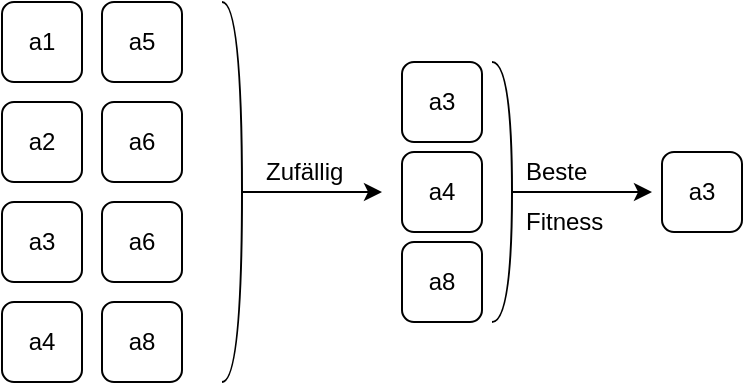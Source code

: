 <mxfile version="11.0.2" type="device"><diagram id="IIB5tf4qKkhBnd9boQSC" name="Page-1"><mxGraphModel dx="474" dy="268" grid="1" gridSize="10" guides="1" tooltips="1" connect="1" arrows="1" fold="1" page="1" pageScale="1" pageWidth="850" pageHeight="1100" math="0" shadow="0"><root><mxCell id="0"/><mxCell id="1" parent="0"/><mxCell id="tfHhS7h5VXMqyHxhfueg-28" value="a1" style="rounded=1;whiteSpace=wrap;html=1;" vertex="1" parent="1"><mxGeometry x="120" y="440" width="40" height="40" as="geometry"/></mxCell><mxCell id="tfHhS7h5VXMqyHxhfueg-29" value="a2" style="rounded=1;whiteSpace=wrap;html=1;" vertex="1" parent="1"><mxGeometry x="120" y="490" width="40" height="40" as="geometry"/></mxCell><mxCell id="tfHhS7h5VXMqyHxhfueg-30" value="a3" style="rounded=1;whiteSpace=wrap;html=1;" vertex="1" parent="1"><mxGeometry x="120" y="540" width="40" height="40" as="geometry"/></mxCell><mxCell id="tfHhS7h5VXMqyHxhfueg-31" value="a5" style="rounded=1;whiteSpace=wrap;html=1;" vertex="1" parent="1"><mxGeometry x="170" y="440" width="40" height="40" as="geometry"/></mxCell><mxCell id="tfHhS7h5VXMqyHxhfueg-32" value="a6" style="rounded=1;whiteSpace=wrap;html=1;" vertex="1" parent="1"><mxGeometry x="170" y="490" width="40" height="40" as="geometry"/></mxCell><mxCell id="tfHhS7h5VXMqyHxhfueg-33" value="a6" style="rounded=1;whiteSpace=wrap;html=1;" vertex="1" parent="1"><mxGeometry x="170" y="540" width="40" height="40" as="geometry"/></mxCell><mxCell id="tfHhS7h5VXMqyHxhfueg-34" value="a4" style="rounded=1;whiteSpace=wrap;html=1;" vertex="1" parent="1"><mxGeometry x="120" y="590" width="40" height="40" as="geometry"/></mxCell><mxCell id="tfHhS7h5VXMqyHxhfueg-35" value="a8" style="rounded=1;whiteSpace=wrap;html=1;" vertex="1" parent="1"><mxGeometry x="170" y="590" width="40" height="40" as="geometry"/></mxCell><mxCell id="tfHhS7h5VXMqyHxhfueg-36" value="" style="shape=requiredInterface;html=1;verticalLabelPosition=bottom;" vertex="1" parent="1"><mxGeometry x="230" y="440" width="10" height="190" as="geometry"/></mxCell><mxCell id="tfHhS7h5VXMqyHxhfueg-38" value="" style="endArrow=classic;html=1;" edge="1" parent="1"><mxGeometry width="50" height="50" relative="1" as="geometry"><mxPoint x="240" y="535" as="sourcePoint"/><mxPoint x="310" y="535" as="targetPoint"/><Array as="points"/></mxGeometry></mxCell><mxCell id="tfHhS7h5VXMqyHxhfueg-39" value="Zufällig" style="text;html=1;resizable=0;points=[];autosize=1;align=left;verticalAlign=top;spacingTop=-4;" vertex="1" parent="1"><mxGeometry x="250" y="515" width="60" height="20" as="geometry"/></mxCell><mxCell id="tfHhS7h5VXMqyHxhfueg-40" value="a3" style="rounded=1;whiteSpace=wrap;html=1;" vertex="1" parent="1"><mxGeometry x="320" y="470" width="40" height="40" as="geometry"/></mxCell><mxCell id="tfHhS7h5VXMqyHxhfueg-41" value="a4" style="rounded=1;whiteSpace=wrap;html=1;" vertex="1" parent="1"><mxGeometry x="320" y="515" width="40" height="40" as="geometry"/></mxCell><mxCell id="tfHhS7h5VXMqyHxhfueg-42" value="a8" style="rounded=1;whiteSpace=wrap;html=1;" vertex="1" parent="1"><mxGeometry x="320" y="560" width="40" height="40" as="geometry"/></mxCell><mxCell id="tfHhS7h5VXMqyHxhfueg-43" value="" style="shape=requiredInterface;html=1;verticalLabelPosition=bottom;" vertex="1" parent="1"><mxGeometry x="365" y="470" width="10" height="130" as="geometry"/></mxCell><mxCell id="tfHhS7h5VXMqyHxhfueg-44" value="" style="endArrow=classic;html=1;" edge="1" parent="1"><mxGeometry width="50" height="50" relative="1" as="geometry"><mxPoint x="375" y="535" as="sourcePoint"/><mxPoint x="445" y="535" as="targetPoint"/><Array as="points"/></mxGeometry></mxCell><mxCell id="tfHhS7h5VXMqyHxhfueg-45" value="Beste" style="text;html=1;resizable=0;points=[];autosize=1;align=left;verticalAlign=top;spacingTop=-4;" vertex="1" parent="1"><mxGeometry x="380" y="515" width="50" height="20" as="geometry"/></mxCell><mxCell id="tfHhS7h5VXMqyHxhfueg-46" value="Fitness" style="text;html=1;resizable=0;points=[];autosize=1;align=left;verticalAlign=top;spacingTop=-4;" vertex="1" parent="1"><mxGeometry x="380" y="540" width="50" height="20" as="geometry"/></mxCell><mxCell id="tfHhS7h5VXMqyHxhfueg-47" value="a3" style="rounded=1;whiteSpace=wrap;html=1;" vertex="1" parent="1"><mxGeometry x="450" y="515" width="40" height="40" as="geometry"/></mxCell></root></mxGraphModel></diagram></mxfile>
